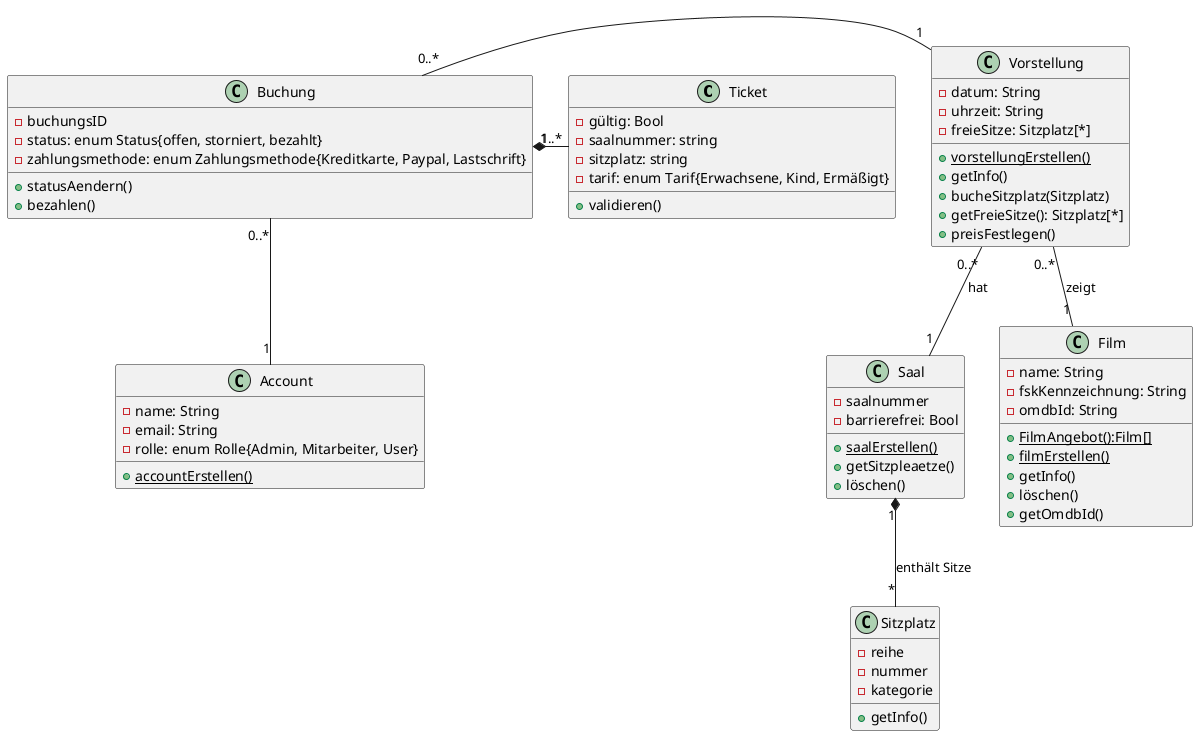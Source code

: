 @startuml "Reservierungssystem"

class Ticket{
- gültig: Bool
- saalnummer: string
- sitzplatz: string
- tarif: enum Tarif{Erwachsene, Kind, Ermäßigt}
+ validieren()
}

class Sitzplatz{
- reihe
- nummer
- kategorie

+ getInfo()
}

class Saal{
- saalnummer
- barrierefrei: Bool

{static}+ saalErstellen()
+ getSitzpleaetze()
+ löschen()
}

class Film{
- name: String
- fskKennzeichnung: String
- omdbId: String

{static} + FilmAngebot():Film[]
{static}+ filmErstellen()
+ getInfo()
+ löschen()
+ getOmdbId()
}

class Vorstellung{
    - datum: String
    - uhrzeit: String
    - freieSitze: Sitzplatz[*]

    {static}+ vorstellungErstellen()
    + getInfo()
    + bucheSitzplatz(Sitzplatz)
    + getFreieSitze(): Sitzplatz[*]
    + preisFestlegen()
}

class Buchung{
    - buchungsID
    - status: enum Status{offen, storniert, bezahlt}
    - zahlungsmethode: enum Zahlungsmethode{Kreditkarte, Paypal, Lastschrift}

    + statusAendern()
    + bezahlen()
}

class Account{
    - name: String
    - email: String
    - rolle: enum Rolle{Admin, Mitarbeiter, User}

    {static}+ accountErstellen()
}

Saal "1"*--"*" Sitzplatz: enthält Sitze

Vorstellung "0..*" -- "1" Saal: hat
Vorstellung "0..*" -- "1" Film: zeigt

Buchung "0..*"--"1" Account
Buchung "0..*"-"1" Vorstellung
Buchung "1" *- "1..*" Ticket

@enduml